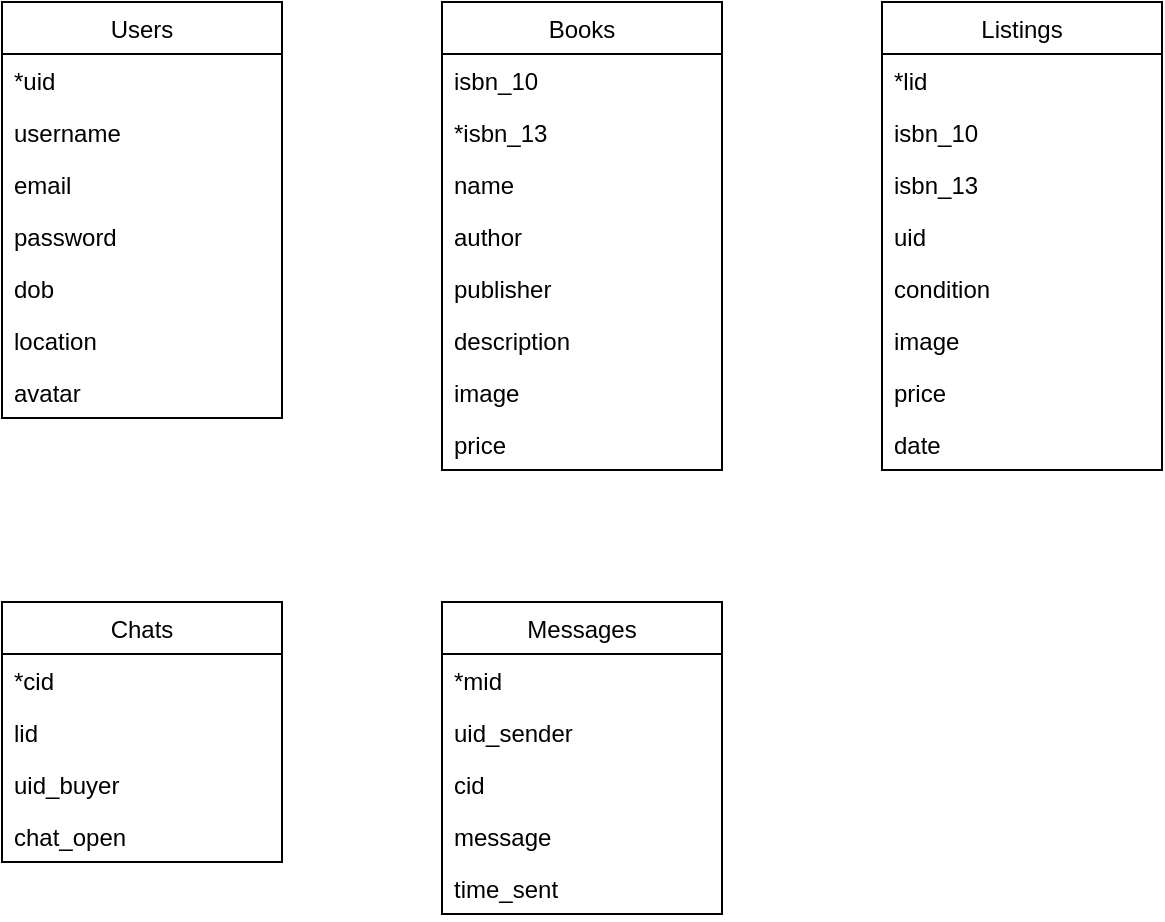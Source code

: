 <mxfile version="13.9.9" type="device"><diagram id="AHmd4HbdHtKmDRnIIslX" name="Page-1"><mxGraphModel dx="780" dy="1144" grid="1" gridSize="10" guides="1" tooltips="1" connect="1" arrows="1" fold="1" page="1" pageScale="1" pageWidth="850" pageHeight="1100" math="0" shadow="0"><root><mxCell id="0"/><mxCell id="1" parent="0"/><mxCell id="48OnFFmsBm-MuSLYBaFP-5" value="Users" style="swimlane;fontStyle=0;childLayout=stackLayout;horizontal=1;startSize=26;fillColor=none;horizontalStack=0;resizeParent=1;resizeParentMax=0;resizeLast=0;collapsible=1;marginBottom=0;" vertex="1" parent="1"><mxGeometry x="100" y="120" width="140" height="208" as="geometry"/></mxCell><mxCell id="48OnFFmsBm-MuSLYBaFP-6" value="*uid" style="text;strokeColor=none;fillColor=none;align=left;verticalAlign=top;spacingLeft=4;spacingRight=4;overflow=hidden;rotatable=0;points=[[0,0.5],[1,0.5]];portConstraint=eastwest;" vertex="1" parent="48OnFFmsBm-MuSLYBaFP-5"><mxGeometry y="26" width="140" height="26" as="geometry"/></mxCell><mxCell id="48OnFFmsBm-MuSLYBaFP-7" value="username" style="text;strokeColor=none;fillColor=none;align=left;verticalAlign=top;spacingLeft=4;spacingRight=4;overflow=hidden;rotatable=0;points=[[0,0.5],[1,0.5]];portConstraint=eastwest;" vertex="1" parent="48OnFFmsBm-MuSLYBaFP-5"><mxGeometry y="52" width="140" height="26" as="geometry"/></mxCell><mxCell id="48OnFFmsBm-MuSLYBaFP-8" value="email" style="text;strokeColor=none;fillColor=none;align=left;verticalAlign=top;spacingLeft=4;spacingRight=4;overflow=hidden;rotatable=0;points=[[0,0.5],[1,0.5]];portConstraint=eastwest;" vertex="1" parent="48OnFFmsBm-MuSLYBaFP-5"><mxGeometry y="78" width="140" height="26" as="geometry"/></mxCell><mxCell id="48OnFFmsBm-MuSLYBaFP-9" value="password" style="text;strokeColor=none;fillColor=none;align=left;verticalAlign=top;spacingLeft=4;spacingRight=4;overflow=hidden;rotatable=0;points=[[0,0.5],[1,0.5]];portConstraint=eastwest;" vertex="1" parent="48OnFFmsBm-MuSLYBaFP-5"><mxGeometry y="104" width="140" height="26" as="geometry"/></mxCell><mxCell id="48OnFFmsBm-MuSLYBaFP-10" value="dob" style="text;strokeColor=none;fillColor=none;align=left;verticalAlign=top;spacingLeft=4;spacingRight=4;overflow=hidden;rotatable=0;points=[[0,0.5],[1,0.5]];portConstraint=eastwest;" vertex="1" parent="48OnFFmsBm-MuSLYBaFP-5"><mxGeometry y="130" width="140" height="26" as="geometry"/></mxCell><mxCell id="48OnFFmsBm-MuSLYBaFP-11" value="location" style="text;strokeColor=none;fillColor=none;align=left;verticalAlign=top;spacingLeft=4;spacingRight=4;overflow=hidden;rotatable=0;points=[[0,0.5],[1,0.5]];portConstraint=eastwest;" vertex="1" parent="48OnFFmsBm-MuSLYBaFP-5"><mxGeometry y="156" width="140" height="26" as="geometry"/></mxCell><mxCell id="48OnFFmsBm-MuSLYBaFP-12" value="avatar" style="text;strokeColor=none;fillColor=none;align=left;verticalAlign=top;spacingLeft=4;spacingRight=4;overflow=hidden;rotatable=0;points=[[0,0.5],[1,0.5]];portConstraint=eastwest;" vertex="1" parent="48OnFFmsBm-MuSLYBaFP-5"><mxGeometry y="182" width="140" height="26" as="geometry"/></mxCell><mxCell id="48OnFFmsBm-MuSLYBaFP-13" value="Books" style="swimlane;fontStyle=0;childLayout=stackLayout;horizontal=1;startSize=26;fillColor=none;horizontalStack=0;resizeParent=1;resizeParentMax=0;resizeLast=0;collapsible=1;marginBottom=0;" vertex="1" parent="1"><mxGeometry x="320" y="120" width="140" height="234" as="geometry"/></mxCell><mxCell id="48OnFFmsBm-MuSLYBaFP-14" value="isbn_10" style="text;strokeColor=none;fillColor=none;align=left;verticalAlign=top;spacingLeft=4;spacingRight=4;overflow=hidden;rotatable=0;points=[[0,0.5],[1,0.5]];portConstraint=eastwest;" vertex="1" parent="48OnFFmsBm-MuSLYBaFP-13"><mxGeometry y="26" width="140" height="26" as="geometry"/></mxCell><mxCell id="48OnFFmsBm-MuSLYBaFP-15" value="*isbn_13" style="text;strokeColor=none;fillColor=none;align=left;verticalAlign=top;spacingLeft=4;spacingRight=4;overflow=hidden;rotatable=0;points=[[0,0.5],[1,0.5]];portConstraint=eastwest;" vertex="1" parent="48OnFFmsBm-MuSLYBaFP-13"><mxGeometry y="52" width="140" height="26" as="geometry"/></mxCell><mxCell id="48OnFFmsBm-MuSLYBaFP-16" value="name" style="text;strokeColor=none;fillColor=none;align=left;verticalAlign=top;spacingLeft=4;spacingRight=4;overflow=hidden;rotatable=0;points=[[0,0.5],[1,0.5]];portConstraint=eastwest;" vertex="1" parent="48OnFFmsBm-MuSLYBaFP-13"><mxGeometry y="78" width="140" height="26" as="geometry"/></mxCell><mxCell id="48OnFFmsBm-MuSLYBaFP-18" value="author" style="text;strokeColor=none;fillColor=none;align=left;verticalAlign=top;spacingLeft=4;spacingRight=4;overflow=hidden;rotatable=0;points=[[0,0.5],[1,0.5]];portConstraint=eastwest;" vertex="1" parent="48OnFFmsBm-MuSLYBaFP-13"><mxGeometry y="104" width="140" height="26" as="geometry"/></mxCell><mxCell id="48OnFFmsBm-MuSLYBaFP-19" value="publisher" style="text;strokeColor=none;fillColor=none;align=left;verticalAlign=top;spacingLeft=4;spacingRight=4;overflow=hidden;rotatable=0;points=[[0,0.5],[1,0.5]];portConstraint=eastwest;" vertex="1" parent="48OnFFmsBm-MuSLYBaFP-13"><mxGeometry y="130" width="140" height="26" as="geometry"/></mxCell><mxCell id="48OnFFmsBm-MuSLYBaFP-20" value="description" style="text;strokeColor=none;fillColor=none;align=left;verticalAlign=top;spacingLeft=4;spacingRight=4;overflow=hidden;rotatable=0;points=[[0,0.5],[1,0.5]];portConstraint=eastwest;" vertex="1" parent="48OnFFmsBm-MuSLYBaFP-13"><mxGeometry y="156" width="140" height="26" as="geometry"/></mxCell><mxCell id="48OnFFmsBm-MuSLYBaFP-22" value="image" style="text;strokeColor=none;fillColor=none;align=left;verticalAlign=top;spacingLeft=4;spacingRight=4;overflow=hidden;rotatable=0;points=[[0,0.5],[1,0.5]];portConstraint=eastwest;" vertex="1" parent="48OnFFmsBm-MuSLYBaFP-13"><mxGeometry y="182" width="140" height="26" as="geometry"/></mxCell><mxCell id="48OnFFmsBm-MuSLYBaFP-23" value="price" style="text;strokeColor=none;fillColor=none;align=left;verticalAlign=top;spacingLeft=4;spacingRight=4;overflow=hidden;rotatable=0;points=[[0,0.5],[1,0.5]];portConstraint=eastwest;" vertex="1" parent="48OnFFmsBm-MuSLYBaFP-13"><mxGeometry y="208" width="140" height="26" as="geometry"/></mxCell><mxCell id="48OnFFmsBm-MuSLYBaFP-27" value="Listings" style="swimlane;fontStyle=0;childLayout=stackLayout;horizontal=1;startSize=26;fillColor=none;horizontalStack=0;resizeParent=1;resizeParentMax=0;resizeLast=0;collapsible=1;marginBottom=0;" vertex="1" parent="1"><mxGeometry x="540" y="120" width="140" height="234" as="geometry"/></mxCell><mxCell id="48OnFFmsBm-MuSLYBaFP-28" value="*lid" style="text;strokeColor=none;fillColor=none;align=left;verticalAlign=top;spacingLeft=4;spacingRight=4;overflow=hidden;rotatable=0;points=[[0,0.5],[1,0.5]];portConstraint=eastwest;" vertex="1" parent="48OnFFmsBm-MuSLYBaFP-27"><mxGeometry y="26" width="140" height="26" as="geometry"/></mxCell><mxCell id="48OnFFmsBm-MuSLYBaFP-29" value="isbn_10" style="text;strokeColor=none;fillColor=none;align=left;verticalAlign=top;spacingLeft=4;spacingRight=4;overflow=hidden;rotatable=0;points=[[0,0.5],[1,0.5]];portConstraint=eastwest;" vertex="1" parent="48OnFFmsBm-MuSLYBaFP-27"><mxGeometry y="52" width="140" height="26" as="geometry"/></mxCell><mxCell id="48OnFFmsBm-MuSLYBaFP-30" value="isbn_13" style="text;strokeColor=none;fillColor=none;align=left;verticalAlign=top;spacingLeft=4;spacingRight=4;overflow=hidden;rotatable=0;points=[[0,0.5],[1,0.5]];portConstraint=eastwest;" vertex="1" parent="48OnFFmsBm-MuSLYBaFP-27"><mxGeometry y="78" width="140" height="26" as="geometry"/></mxCell><mxCell id="48OnFFmsBm-MuSLYBaFP-31" value="uid" style="text;strokeColor=none;fillColor=none;align=left;verticalAlign=top;spacingLeft=4;spacingRight=4;overflow=hidden;rotatable=0;points=[[0,0.5],[1,0.5]];portConstraint=eastwest;" vertex="1" parent="48OnFFmsBm-MuSLYBaFP-27"><mxGeometry y="104" width="140" height="26" as="geometry"/></mxCell><mxCell id="48OnFFmsBm-MuSLYBaFP-32" value="condition" style="text;strokeColor=none;fillColor=none;align=left;verticalAlign=top;spacingLeft=4;spacingRight=4;overflow=hidden;rotatable=0;points=[[0,0.5],[1,0.5]];portConstraint=eastwest;" vertex="1" parent="48OnFFmsBm-MuSLYBaFP-27"><mxGeometry y="130" width="140" height="26" as="geometry"/></mxCell><mxCell id="48OnFFmsBm-MuSLYBaFP-33" value="image" style="text;strokeColor=none;fillColor=none;align=left;verticalAlign=top;spacingLeft=4;spacingRight=4;overflow=hidden;rotatable=0;points=[[0,0.5],[1,0.5]];portConstraint=eastwest;" vertex="1" parent="48OnFFmsBm-MuSLYBaFP-27"><mxGeometry y="156" width="140" height="26" as="geometry"/></mxCell><mxCell id="48OnFFmsBm-MuSLYBaFP-34" value="price" style="text;strokeColor=none;fillColor=none;align=left;verticalAlign=top;spacingLeft=4;spacingRight=4;overflow=hidden;rotatable=0;points=[[0,0.5],[1,0.5]];portConstraint=eastwest;" vertex="1" parent="48OnFFmsBm-MuSLYBaFP-27"><mxGeometry y="182" width="140" height="26" as="geometry"/></mxCell><mxCell id="48OnFFmsBm-MuSLYBaFP-35" value="date" style="text;strokeColor=none;fillColor=none;align=left;verticalAlign=top;spacingLeft=4;spacingRight=4;overflow=hidden;rotatable=0;points=[[0,0.5],[1,0.5]];portConstraint=eastwest;" vertex="1" parent="48OnFFmsBm-MuSLYBaFP-27"><mxGeometry y="208" width="140" height="26" as="geometry"/></mxCell><mxCell id="48OnFFmsBm-MuSLYBaFP-37" value="Chats" style="swimlane;fontStyle=0;childLayout=stackLayout;horizontal=1;startSize=26;fillColor=none;horizontalStack=0;resizeParent=1;resizeParentMax=0;resizeLast=0;collapsible=1;marginBottom=0;" vertex="1" parent="1"><mxGeometry x="100" y="420" width="140" height="130" as="geometry"/></mxCell><mxCell id="48OnFFmsBm-MuSLYBaFP-38" value="*cid" style="text;strokeColor=none;fillColor=none;align=left;verticalAlign=top;spacingLeft=4;spacingRight=4;overflow=hidden;rotatable=0;points=[[0,0.5],[1,0.5]];portConstraint=eastwest;" vertex="1" parent="48OnFFmsBm-MuSLYBaFP-37"><mxGeometry y="26" width="140" height="26" as="geometry"/></mxCell><mxCell id="48OnFFmsBm-MuSLYBaFP-39" value="lid" style="text;strokeColor=none;fillColor=none;align=left;verticalAlign=top;spacingLeft=4;spacingRight=4;overflow=hidden;rotatable=0;points=[[0,0.5],[1,0.5]];portConstraint=eastwest;" vertex="1" parent="48OnFFmsBm-MuSLYBaFP-37"><mxGeometry y="52" width="140" height="26" as="geometry"/></mxCell><mxCell id="48OnFFmsBm-MuSLYBaFP-40" value="uid_buyer" style="text;strokeColor=none;fillColor=none;align=left;verticalAlign=top;spacingLeft=4;spacingRight=4;overflow=hidden;rotatable=0;points=[[0,0.5],[1,0.5]];portConstraint=eastwest;" vertex="1" parent="48OnFFmsBm-MuSLYBaFP-37"><mxGeometry y="78" width="140" height="26" as="geometry"/></mxCell><mxCell id="48OnFFmsBm-MuSLYBaFP-41" value="chat_open" style="text;strokeColor=none;fillColor=none;align=left;verticalAlign=top;spacingLeft=4;spacingRight=4;overflow=hidden;rotatable=0;points=[[0,0.5],[1,0.5]];portConstraint=eastwest;" vertex="1" parent="48OnFFmsBm-MuSLYBaFP-37"><mxGeometry y="104" width="140" height="26" as="geometry"/></mxCell><mxCell id="48OnFFmsBm-MuSLYBaFP-45" value="Messages" style="swimlane;fontStyle=0;childLayout=stackLayout;horizontal=1;startSize=26;fillColor=none;horizontalStack=0;resizeParent=1;resizeParentMax=0;resizeLast=0;collapsible=1;marginBottom=0;" vertex="1" parent="1"><mxGeometry x="320" y="420" width="140" height="156" as="geometry"/></mxCell><mxCell id="48OnFFmsBm-MuSLYBaFP-46" value="*mid" style="text;strokeColor=none;fillColor=none;align=left;verticalAlign=top;spacingLeft=4;spacingRight=4;overflow=hidden;rotatable=0;points=[[0,0.5],[1,0.5]];portConstraint=eastwest;" vertex="1" parent="48OnFFmsBm-MuSLYBaFP-45"><mxGeometry y="26" width="140" height="26" as="geometry"/></mxCell><mxCell id="48OnFFmsBm-MuSLYBaFP-47" value="uid_sender" style="text;strokeColor=none;fillColor=none;align=left;verticalAlign=top;spacingLeft=4;spacingRight=4;overflow=hidden;rotatable=0;points=[[0,0.5],[1,0.5]];portConstraint=eastwest;" vertex="1" parent="48OnFFmsBm-MuSLYBaFP-45"><mxGeometry y="52" width="140" height="26" as="geometry"/></mxCell><mxCell id="48OnFFmsBm-MuSLYBaFP-48" value="cid" style="text;strokeColor=none;fillColor=none;align=left;verticalAlign=top;spacingLeft=4;spacingRight=4;overflow=hidden;rotatable=0;points=[[0,0.5],[1,0.5]];portConstraint=eastwest;" vertex="1" parent="48OnFFmsBm-MuSLYBaFP-45"><mxGeometry y="78" width="140" height="26" as="geometry"/></mxCell><mxCell id="48OnFFmsBm-MuSLYBaFP-49" value="message" style="text;strokeColor=none;fillColor=none;align=left;verticalAlign=top;spacingLeft=4;spacingRight=4;overflow=hidden;rotatable=0;points=[[0,0.5],[1,0.5]];portConstraint=eastwest;" vertex="1" parent="48OnFFmsBm-MuSLYBaFP-45"><mxGeometry y="104" width="140" height="26" as="geometry"/></mxCell><mxCell id="48OnFFmsBm-MuSLYBaFP-50" value="time_sent" style="text;strokeColor=none;fillColor=none;align=left;verticalAlign=top;spacingLeft=4;spacingRight=4;overflow=hidden;rotatable=0;points=[[0,0.5],[1,0.5]];portConstraint=eastwest;" vertex="1" parent="48OnFFmsBm-MuSLYBaFP-45"><mxGeometry y="130" width="140" height="26" as="geometry"/></mxCell></root></mxGraphModel></diagram></mxfile>
